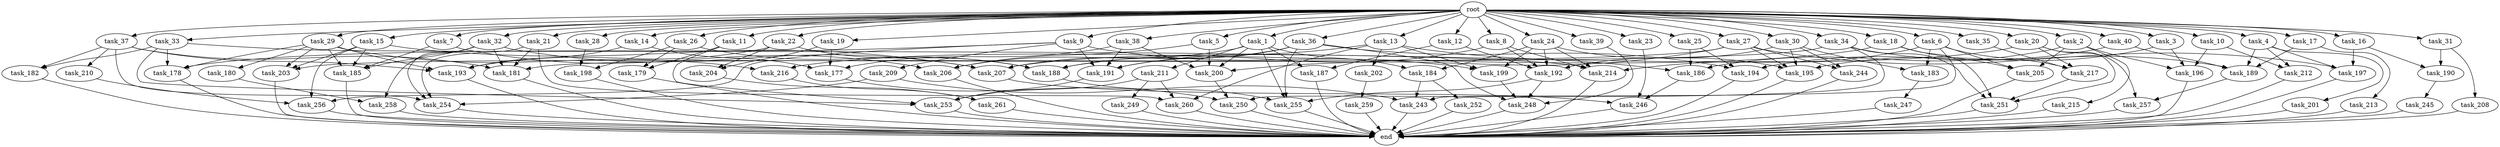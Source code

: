digraph G {
  root [size="0.000000"];
  task_1 [size="102.400000"];
  task_2 [size="102.400000"];
  task_3 [size="102.400000"];
  task_4 [size="102.400000"];
  task_5 [size="102.400000"];
  task_6 [size="102.400000"];
  task_7 [size="102.400000"];
  task_8 [size="102.400000"];
  task_9 [size="102.400000"];
  task_10 [size="102.400000"];
  task_11 [size="102.400000"];
  task_12 [size="102.400000"];
  task_13 [size="102.400000"];
  task_14 [size="102.400000"];
  task_15 [size="102.400000"];
  task_16 [size="102.400000"];
  task_17 [size="102.400000"];
  task_18 [size="102.400000"];
  task_19 [size="102.400000"];
  task_20 [size="102.400000"];
  task_21 [size="102.400000"];
  task_22 [size="102.400000"];
  task_23 [size="102.400000"];
  task_24 [size="102.400000"];
  task_25 [size="102.400000"];
  task_26 [size="102.400000"];
  task_27 [size="102.400000"];
  task_28 [size="102.400000"];
  task_29 [size="102.400000"];
  task_30 [size="102.400000"];
  task_31 [size="102.400000"];
  task_32 [size="102.400000"];
  task_33 [size="102.400000"];
  task_34 [size="102.400000"];
  task_35 [size="102.400000"];
  task_36 [size="102.400000"];
  task_37 [size="102.400000"];
  task_38 [size="102.400000"];
  task_39 [size="102.400000"];
  task_40 [size="102.400000"];
  task_177 [size="144310901145.600006"];
  task_178 [size="90194313216.000000"];
  task_179 [size="42949672960.000000"];
  task_180 [size="21474836480.000000"];
  task_181 [size="159772783411.200012"];
  task_182 [size="83322365542.400009"];
  task_183 [size="76450417868.800003"];
  task_184 [size="58411555225.600006"];
  task_185 [size="88476326297.600006"];
  task_186 [size="72155450572.800003"];
  task_187 [size="124554051584.000000"];
  task_188 [size="91053306675.200012"];
  task_189 [size="224197292851.200012"];
  task_190 [size="29205777612.800003"];
  task_191 [size="168362718003.200012"];
  task_192 [size="170080704921.600006"];
  task_193 [size="108233175859.200012"];
  task_194 [size="138297946931.200012"];
  task_195 [size="73873437491.199997"];
  task_196 [size="80745385164.800003"];
  task_197 [size="101361228185.600006"];
  task_198 [size="91053306675.200012"];
  task_199 [size="72155450572.800003"];
  task_200 [size="218184338636.800018"];
  task_201 [size="85899345920.000000"];
  task_202 [size="13743895347.200001"];
  task_203 [size="32641751449.600002"];
  task_204 [size="68719476736.000000"];
  task_205 [size="32641751449.600002"];
  task_206 [size="166644731084.800018"];
  task_207 [size="93630287052.800003"];
  task_208 [size="21474836480.000000"];
  task_209 [size="54975581388.800003"];
  task_210 [size="69578470195.199997"];
  task_211 [size="54975581388.800003"];
  task_212 [size="155477816115.200012"];
  task_213 [size="54975581388.800003"];
  task_214 [size="80745385164.800003"];
  task_215 [size="3435973836.800000"];
  task_216 [size="29205777612.800003"];
  task_217 [size="79886391705.600006"];
  task_243 [size="50680614092.800003"];
  task_244 [size="62706522521.600006"];
  task_245 [size="54975581388.800003"];
  task_246 [size="210453397504.000000"];
  task_247 [size="69578470195.199997"];
  task_248 [size="128849018880.000000"];
  task_249 [size="21474836480.000000"];
  task_250 [size="97066260889.600006"];
  task_251 [size="118541097369.600006"];
  task_252 [size="21474836480.000000"];
  task_253 [size="111669149696.000000"];
  task_254 [size="153759829196.800018"];
  task_255 [size="114246130073.600006"];
  task_256 [size="127990025420.800003"];
  task_257 [size="58411555225.600006"];
  task_258 [size="35218731827.200005"];
  task_259 [size="42090679500.800003"];
  task_260 [size="90194313216.000000"];
  task_261 [size="111669149696.000000"];
  end [size="0.000000"];

  root -> task_1 [size="1.000000"];
  root -> task_2 [size="1.000000"];
  root -> task_3 [size="1.000000"];
  root -> task_4 [size="1.000000"];
  root -> task_5 [size="1.000000"];
  root -> task_6 [size="1.000000"];
  root -> task_7 [size="1.000000"];
  root -> task_8 [size="1.000000"];
  root -> task_9 [size="1.000000"];
  root -> task_10 [size="1.000000"];
  root -> task_11 [size="1.000000"];
  root -> task_12 [size="1.000000"];
  root -> task_13 [size="1.000000"];
  root -> task_14 [size="1.000000"];
  root -> task_15 [size="1.000000"];
  root -> task_16 [size="1.000000"];
  root -> task_17 [size="1.000000"];
  root -> task_18 [size="1.000000"];
  root -> task_19 [size="1.000000"];
  root -> task_20 [size="1.000000"];
  root -> task_21 [size="1.000000"];
  root -> task_22 [size="1.000000"];
  root -> task_23 [size="1.000000"];
  root -> task_24 [size="1.000000"];
  root -> task_25 [size="1.000000"];
  root -> task_26 [size="1.000000"];
  root -> task_27 [size="1.000000"];
  root -> task_28 [size="1.000000"];
  root -> task_29 [size="1.000000"];
  root -> task_30 [size="1.000000"];
  root -> task_31 [size="1.000000"];
  root -> task_32 [size="1.000000"];
  root -> task_33 [size="1.000000"];
  root -> task_34 [size="1.000000"];
  root -> task_35 [size="1.000000"];
  root -> task_36 [size="1.000000"];
  root -> task_37 [size="1.000000"];
  root -> task_38 [size="1.000000"];
  root -> task_39 [size="1.000000"];
  root -> task_40 [size="1.000000"];
  task_1 -> task_184 [size="536870912.000000"];
  task_1 -> task_187 [size="536870912.000000"];
  task_1 -> task_200 [size="536870912.000000"];
  task_1 -> task_206 [size="536870912.000000"];
  task_1 -> task_211 [size="536870912.000000"];
  task_1 -> task_255 [size="536870912.000000"];
  task_2 -> task_186 [size="33554432.000000"];
  task_2 -> task_196 [size="33554432.000000"];
  task_2 -> task_205 [size="33554432.000000"];
  task_2 -> task_215 [size="33554432.000000"];
  task_3 -> task_195 [size="75497472.000000"];
  task_3 -> task_196 [size="75497472.000000"];
  task_4 -> task_189 [size="838860800.000000"];
  task_4 -> task_197 [size="838860800.000000"];
  task_4 -> task_201 [size="838860800.000000"];
  task_4 -> task_212 [size="838860800.000000"];
  task_5 -> task_200 [size="679477248.000000"];
  task_5 -> task_206 [size="679477248.000000"];
  task_6 -> task_183 [size="209715200.000000"];
  task_6 -> task_205 [size="209715200.000000"];
  task_6 -> task_214 [size="209715200.000000"];
  task_6 -> task_217 [size="209715200.000000"];
  task_6 -> task_243 [size="209715200.000000"];
  task_7 -> task_185 [size="411041792.000000"];
  task_7 -> task_206 [size="411041792.000000"];
  task_8 -> task_188 [size="411041792.000000"];
  task_8 -> task_192 [size="411041792.000000"];
  task_8 -> task_214 [size="411041792.000000"];
  task_9 -> task_178 [size="536870912.000000"];
  task_9 -> task_191 [size="536870912.000000"];
  task_9 -> task_199 [size="536870912.000000"];
  task_9 -> task_209 [size="536870912.000000"];
  task_9 -> task_256 [size="536870912.000000"];
  task_10 -> task_196 [size="679477248.000000"];
  task_10 -> task_212 [size="679477248.000000"];
  task_11 -> task_179 [size="209715200.000000"];
  task_11 -> task_253 [size="209715200.000000"];
  task_12 -> task_187 [size="679477248.000000"];
  task_12 -> task_192 [size="679477248.000000"];
  task_13 -> task_186 [size="134217728.000000"];
  task_13 -> task_191 [size="134217728.000000"];
  task_13 -> task_199 [size="134217728.000000"];
  task_13 -> task_202 [size="134217728.000000"];
  task_13 -> task_260 [size="134217728.000000"];
  task_14 -> task_177 [size="33554432.000000"];
  task_14 -> task_193 [size="33554432.000000"];
  task_15 -> task_185 [size="33554432.000000"];
  task_15 -> task_203 [size="33554432.000000"];
  task_15 -> task_207 [size="33554432.000000"];
  task_15 -> task_256 [size="33554432.000000"];
  task_16 -> task_190 [size="75497472.000000"];
  task_16 -> task_197 [size="75497472.000000"];
  task_17 -> task_189 [size="536870912.000000"];
  task_17 -> task_213 [size="536870912.000000"];
  task_18 -> task_205 [size="75497472.000000"];
  task_18 -> task_216 [size="75497472.000000"];
  task_18 -> task_251 [size="75497472.000000"];
  task_19 -> task_177 [size="536870912.000000"];
  task_19 -> task_204 [size="536870912.000000"];
  task_20 -> task_207 [size="536870912.000000"];
  task_20 -> task_217 [size="536870912.000000"];
  task_20 -> task_251 [size="536870912.000000"];
  task_20 -> task_257 [size="536870912.000000"];
  task_21 -> task_181 [size="536870912.000000"];
  task_21 -> task_254 [size="536870912.000000"];
  task_21 -> task_260 [size="536870912.000000"];
  task_22 -> task_188 [size="134217728.000000"];
  task_22 -> task_193 [size="134217728.000000"];
  task_22 -> task_204 [size="134217728.000000"];
  task_23 -> task_246 [size="536870912.000000"];
  task_24 -> task_184 [size="33554432.000000"];
  task_24 -> task_192 [size="33554432.000000"];
  task_24 -> task_195 [size="33554432.000000"];
  task_24 -> task_199 [size="33554432.000000"];
  task_24 -> task_214 [size="33554432.000000"];
  task_25 -> task_186 [size="536870912.000000"];
  task_25 -> task_194 [size="536870912.000000"];
  task_26 -> task_179 [size="209715200.000000"];
  task_26 -> task_188 [size="209715200.000000"];
  task_26 -> task_198 [size="209715200.000000"];
  task_27 -> task_195 [size="75497472.000000"];
  task_27 -> task_197 [size="75497472.000000"];
  task_27 -> task_200 [size="75497472.000000"];
  task_27 -> task_203 [size="75497472.000000"];
  task_27 -> task_244 [size="75497472.000000"];
  task_28 -> task_198 [size="679477248.000000"];
  task_29 -> task_178 [size="209715200.000000"];
  task_29 -> task_180 [size="209715200.000000"];
  task_29 -> task_185 [size="209715200.000000"];
  task_29 -> task_193 [size="209715200.000000"];
  task_29 -> task_203 [size="209715200.000000"];
  task_29 -> task_216 [size="209715200.000000"];
  task_30 -> task_183 [size="536870912.000000"];
  task_30 -> task_192 [size="536870912.000000"];
  task_30 -> task_195 [size="536870912.000000"];
  task_30 -> task_244 [size="536870912.000000"];
  task_31 -> task_190 [size="209715200.000000"];
  task_31 -> task_208 [size="209715200.000000"];
  task_32 -> task_181 [size="209715200.000000"];
  task_32 -> task_185 [size="209715200.000000"];
  task_32 -> task_207 [size="209715200.000000"];
  task_32 -> task_254 [size="209715200.000000"];
  task_32 -> task_258 [size="209715200.000000"];
  task_33 -> task_178 [size="134217728.000000"];
  task_33 -> task_182 [size="134217728.000000"];
  task_33 -> task_214 [size="134217728.000000"];
  task_33 -> task_253 [size="134217728.000000"];
  task_34 -> task_181 [size="134217728.000000"];
  task_34 -> task_189 [size="134217728.000000"];
  task_34 -> task_250 [size="134217728.000000"];
  task_34 -> task_251 [size="134217728.000000"];
  task_35 -> task_217 [size="33554432.000000"];
  task_36 -> task_188 [size="134217728.000000"];
  task_36 -> task_191 [size="134217728.000000"];
  task_36 -> task_194 [size="134217728.000000"];
  task_36 -> task_207 [size="134217728.000000"];
  task_36 -> task_248 [size="134217728.000000"];
  task_36 -> task_255 [size="134217728.000000"];
  task_37 -> task_181 [size="679477248.000000"];
  task_37 -> task_182 [size="679477248.000000"];
  task_37 -> task_193 [size="679477248.000000"];
  task_37 -> task_210 [size="679477248.000000"];
  task_37 -> task_254 [size="679477248.000000"];
  task_38 -> task_177 [size="838860800.000000"];
  task_38 -> task_191 [size="838860800.000000"];
  task_38 -> task_200 [size="838860800.000000"];
  task_39 -> task_248 [size="411041792.000000"];
  task_40 -> task_189 [size="679477248.000000"];
  task_40 -> task_194 [size="679477248.000000"];
  task_177 -> task_250 [size="679477248.000000"];
  task_178 -> end [size="1.000000"];
  task_179 -> end [size="1.000000"];
  task_180 -> task_258 [size="134217728.000000"];
  task_181 -> end [size="1.000000"];
  task_182 -> end [size="1.000000"];
  task_183 -> task_247 [size="679477248.000000"];
  task_184 -> task_243 [size="209715200.000000"];
  task_184 -> task_252 [size="209715200.000000"];
  task_185 -> end [size="1.000000"];
  task_186 -> task_246 [size="838860800.000000"];
  task_187 -> end [size="1.000000"];
  task_188 -> task_255 [size="33554432.000000"];
  task_189 -> task_257 [size="33554432.000000"];
  task_190 -> task_245 [size="536870912.000000"];
  task_191 -> task_253 [size="536870912.000000"];
  task_192 -> task_248 [size="411041792.000000"];
  task_192 -> task_255 [size="411041792.000000"];
  task_193 -> end [size="1.000000"];
  task_194 -> end [size="1.000000"];
  task_195 -> end [size="1.000000"];
  task_196 -> end [size="1.000000"];
  task_197 -> end [size="1.000000"];
  task_198 -> end [size="1.000000"];
  task_199 -> task_248 [size="301989888.000000"];
  task_200 -> task_250 [size="134217728.000000"];
  task_201 -> end [size="1.000000"];
  task_202 -> task_259 [size="411041792.000000"];
  task_203 -> end [size="1.000000"];
  task_204 -> task_261 [size="411041792.000000"];
  task_205 -> end [size="1.000000"];
  task_206 -> end [size="1.000000"];
  task_207 -> task_246 [size="679477248.000000"];
  task_208 -> end [size="1.000000"];
  task_209 -> task_243 [size="75497472.000000"];
  task_209 -> task_254 [size="75497472.000000"];
  task_210 -> task_256 [size="679477248.000000"];
  task_211 -> task_249 [size="209715200.000000"];
  task_211 -> task_253 [size="209715200.000000"];
  task_211 -> task_260 [size="209715200.000000"];
  task_212 -> end [size="1.000000"];
  task_213 -> end [size="1.000000"];
  task_214 -> end [size="1.000000"];
  task_215 -> end [size="1.000000"];
  task_216 -> task_261 [size="679477248.000000"];
  task_217 -> task_251 [size="411041792.000000"];
  task_243 -> end [size="1.000000"];
  task_244 -> end [size="1.000000"];
  task_245 -> end [size="1.000000"];
  task_246 -> end [size="1.000000"];
  task_247 -> end [size="1.000000"];
  task_248 -> end [size="1.000000"];
  task_249 -> end [size="1.000000"];
  task_250 -> end [size="1.000000"];
  task_251 -> end [size="1.000000"];
  task_252 -> end [size="1.000000"];
  task_253 -> end [size="1.000000"];
  task_254 -> end [size="1.000000"];
  task_255 -> end [size="1.000000"];
  task_256 -> end [size="1.000000"];
  task_257 -> end [size="1.000000"];
  task_258 -> end [size="1.000000"];
  task_259 -> end [size="1.000000"];
  task_260 -> end [size="1.000000"];
  task_261 -> end [size="1.000000"];
}
